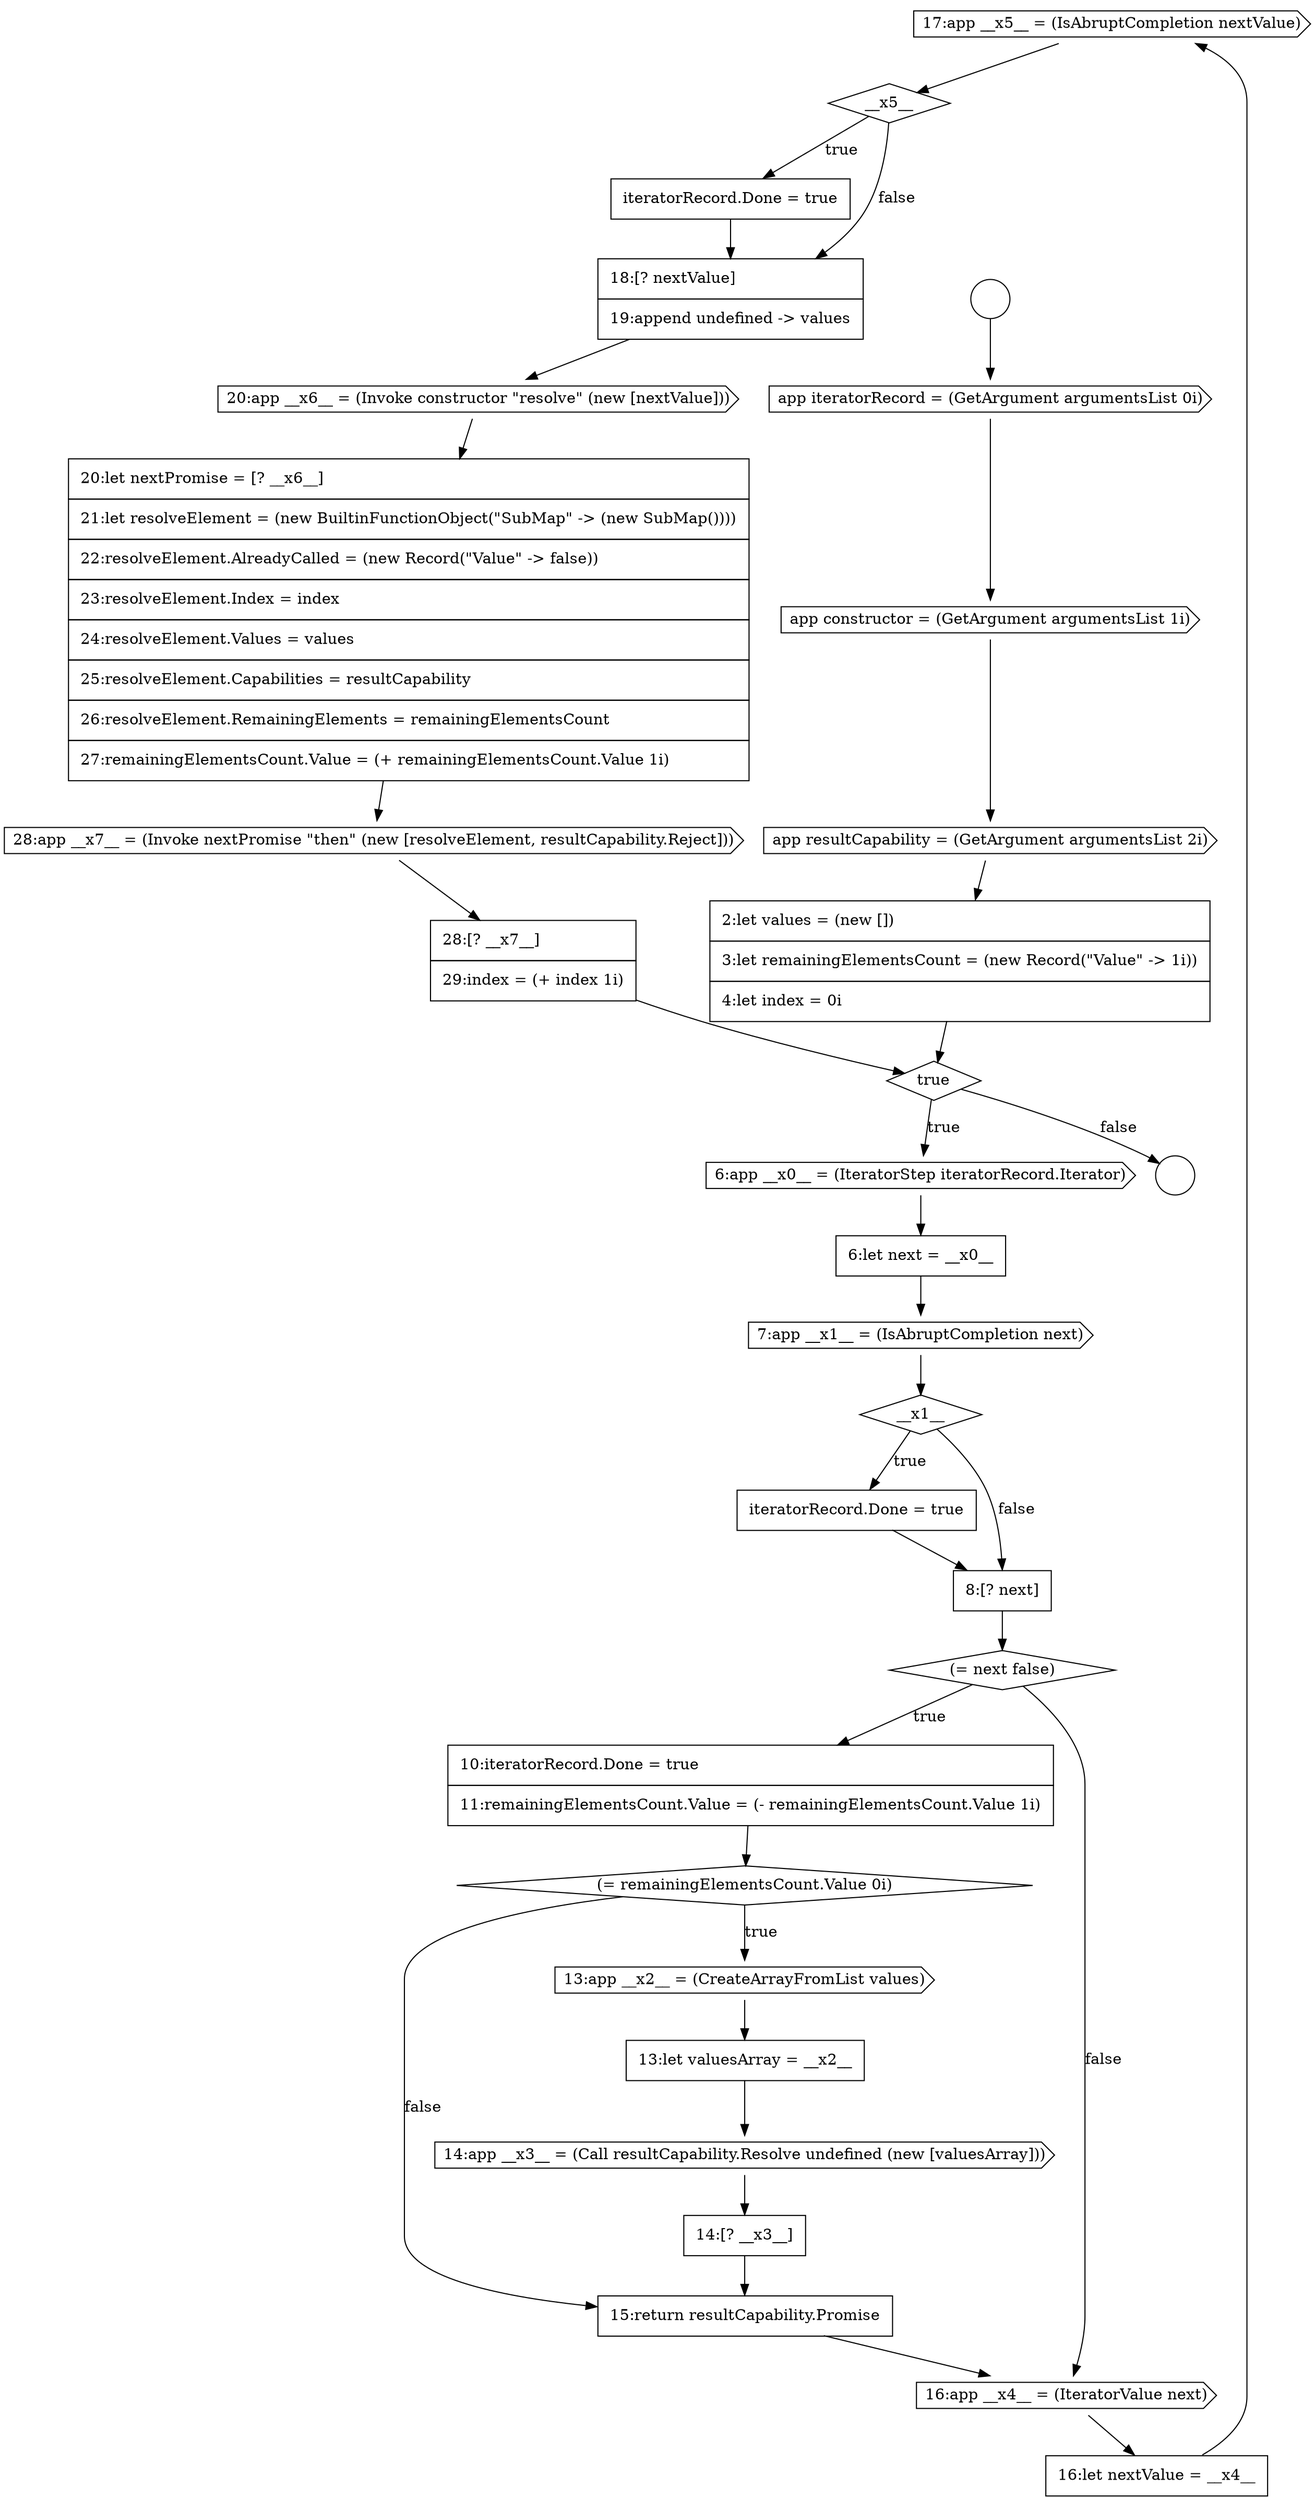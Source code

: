 digraph {
  node15971 [shape=cds, label=<<font color="black">17:app __x5__ = (IsAbruptCompletion nextValue)</font>> color="black" fillcolor="white" style=filled]
  node15954 [shape=diamond, label=<<font color="black">true</font>> color="black" fillcolor="white" style=filled]
  node15975 [shape=cds, label=<<font color="black">20:app __x6__ = (Invoke constructor &quot;resolve&quot; (new [nextValue]))</font>> color="black" fillcolor="white" style=filled]
  node15958 [shape=diamond, label=<<font color="black">__x1__</font>> color="black" fillcolor="white" style=filled]
  node15962 [shape=none, margin=0, label=<<font color="black">
    <table border="0" cellborder="1" cellspacing="0" cellpadding="10">
      <tr><td align="left">10:iteratorRecord.Done = true</td></tr>
      <tr><td align="left">11:remainingElementsCount.Value = (- remainingElementsCount.Value 1i)</td></tr>
    </table>
  </font>> color="black" fillcolor="white" style=filled]
  node15959 [shape=none, margin=0, label=<<font color="black">
    <table border="0" cellborder="1" cellspacing="0" cellpadding="10">
      <tr><td align="left">iteratorRecord.Done = true</td></tr>
    </table>
  </font>> color="black" fillcolor="white" style=filled]
  node15972 [shape=diamond, label=<<font color="black">__x5__</font>> color="black" fillcolor="white" style=filled]
  node15951 [shape=cds, label=<<font color="black">app constructor = (GetArgument argumentsList 1i)</font>> color="black" fillcolor="white" style=filled]
  node15978 [shape=none, margin=0, label=<<font color="black">
    <table border="0" cellborder="1" cellspacing="0" cellpadding="10">
      <tr><td align="left">28:[? __x7__]</td></tr>
      <tr><td align="left">29:index = (+ index 1i)</td></tr>
    </table>
  </font>> color="black" fillcolor="white" style=filled]
  node15960 [shape=none, margin=0, label=<<font color="black">
    <table border="0" cellborder="1" cellspacing="0" cellpadding="10">
      <tr><td align="left">8:[? next]</td></tr>
    </table>
  </font>> color="black" fillcolor="white" style=filled]
  node15956 [shape=none, margin=0, label=<<font color="black">
    <table border="0" cellborder="1" cellspacing="0" cellpadding="10">
      <tr><td align="left">6:let next = __x0__</td></tr>
    </table>
  </font>> color="black" fillcolor="white" style=filled]
  node15969 [shape=cds, label=<<font color="black">16:app __x4__ = (IteratorValue next)</font>> color="black" fillcolor="white" style=filled]
  node15957 [shape=cds, label=<<font color="black">7:app __x1__ = (IsAbruptCompletion next)</font>> color="black" fillcolor="white" style=filled]
  node15964 [shape=cds, label=<<font color="black">13:app __x2__ = (CreateArrayFromList values)</font>> color="black" fillcolor="white" style=filled]
  node15949 [shape=circle label=" " color="black" fillcolor="white" style=filled]
  node15970 [shape=none, margin=0, label=<<font color="black">
    <table border="0" cellborder="1" cellspacing="0" cellpadding="10">
      <tr><td align="left">16:let nextValue = __x4__</td></tr>
    </table>
  </font>> color="black" fillcolor="white" style=filled]
  node15948 [shape=circle label=" " color="black" fillcolor="white" style=filled]
  node15963 [shape=diamond, label=<<font color="black">(= remainingElementsCount.Value 0i)</font>> color="black" fillcolor="white" style=filled]
  node15967 [shape=none, margin=0, label=<<font color="black">
    <table border="0" cellborder="1" cellspacing="0" cellpadding="10">
      <tr><td align="left">14:[? __x3__]</td></tr>
    </table>
  </font>> color="black" fillcolor="white" style=filled]
  node15952 [shape=cds, label=<<font color="black">app resultCapability = (GetArgument argumentsList 2i)</font>> color="black" fillcolor="white" style=filled]
  node15976 [shape=none, margin=0, label=<<font color="black">
    <table border="0" cellborder="1" cellspacing="0" cellpadding="10">
      <tr><td align="left">20:let nextPromise = [? __x6__]</td></tr>
      <tr><td align="left">21:let resolveElement = (new BuiltinFunctionObject(&quot;SubMap&quot; -&gt; (new SubMap())))</td></tr>
      <tr><td align="left">22:resolveElement.AlreadyCalled = (new Record(&quot;Value&quot; -&gt; false))</td></tr>
      <tr><td align="left">23:resolveElement.Index = index</td></tr>
      <tr><td align="left">24:resolveElement.Values = values</td></tr>
      <tr><td align="left">25:resolveElement.Capabilities = resultCapability</td></tr>
      <tr><td align="left">26:resolveElement.RemainingElements = remainingElementsCount</td></tr>
      <tr><td align="left">27:remainingElementsCount.Value = (+ remainingElementsCount.Value 1i)</td></tr>
    </table>
  </font>> color="black" fillcolor="white" style=filled]
  node15955 [shape=cds, label=<<font color="black">6:app __x0__ = (IteratorStep iteratorRecord.Iterator)</font>> color="black" fillcolor="white" style=filled]
  node15961 [shape=diamond, label=<<font color="black">(= next false)</font>> color="black" fillcolor="white" style=filled]
  node15968 [shape=none, margin=0, label=<<font color="black">
    <table border="0" cellborder="1" cellspacing="0" cellpadding="10">
      <tr><td align="left">15:return resultCapability.Promise</td></tr>
    </table>
  </font>> color="black" fillcolor="white" style=filled]
  node15966 [shape=cds, label=<<font color="black">14:app __x3__ = (Call resultCapability.Resolve undefined (new [valuesArray]))</font>> color="black" fillcolor="white" style=filled]
  node15965 [shape=none, margin=0, label=<<font color="black">
    <table border="0" cellborder="1" cellspacing="0" cellpadding="10">
      <tr><td align="left">13:let valuesArray = __x2__</td></tr>
    </table>
  </font>> color="black" fillcolor="white" style=filled]
  node15973 [shape=none, margin=0, label=<<font color="black">
    <table border="0" cellborder="1" cellspacing="0" cellpadding="10">
      <tr><td align="left">iteratorRecord.Done = true</td></tr>
    </table>
  </font>> color="black" fillcolor="white" style=filled]
  node15950 [shape=cds, label=<<font color="black">app iteratorRecord = (GetArgument argumentsList 0i)</font>> color="black" fillcolor="white" style=filled]
  node15977 [shape=cds, label=<<font color="black">28:app __x7__ = (Invoke nextPromise &quot;then&quot; (new [resolveElement, resultCapability.Reject]))</font>> color="black" fillcolor="white" style=filled]
  node15974 [shape=none, margin=0, label=<<font color="black">
    <table border="0" cellborder="1" cellspacing="0" cellpadding="10">
      <tr><td align="left">18:[? nextValue]</td></tr>
      <tr><td align="left">19:append undefined -&gt; values</td></tr>
    </table>
  </font>> color="black" fillcolor="white" style=filled]
  node15953 [shape=none, margin=0, label=<<font color="black">
    <table border="0" cellborder="1" cellspacing="0" cellpadding="10">
      <tr><td align="left">2:let values = (new [])</td></tr>
      <tr><td align="left">3:let remainingElementsCount = (new Record(&quot;Value&quot; -&gt; 1i))</td></tr>
      <tr><td align="left">4:let index = 0i</td></tr>
    </table>
  </font>> color="black" fillcolor="white" style=filled]
  node15954 -> node15955 [label=<<font color="black">true</font>> color="black"]
  node15954 -> node15949 [label=<<font color="black">false</font>> color="black"]
  node15966 -> node15967 [ color="black"]
  node15951 -> node15952 [ color="black"]
  node15976 -> node15977 [ color="black"]
  node15973 -> node15974 [ color="black"]
  node15952 -> node15953 [ color="black"]
  node15953 -> node15954 [ color="black"]
  node15959 -> node15960 [ color="black"]
  node15974 -> node15975 [ color="black"]
  node15968 -> node15969 [ color="black"]
  node15967 -> node15968 [ color="black"]
  node15962 -> node15963 [ color="black"]
  node15958 -> node15959 [label=<<font color="black">true</font>> color="black"]
  node15958 -> node15960 [label=<<font color="black">false</font>> color="black"]
  node15955 -> node15956 [ color="black"]
  node15964 -> node15965 [ color="black"]
  node15971 -> node15972 [ color="black"]
  node15970 -> node15971 [ color="black"]
  node15978 -> node15954 [ color="black"]
  node15950 -> node15951 [ color="black"]
  node15965 -> node15966 [ color="black"]
  node15960 -> node15961 [ color="black"]
  node15975 -> node15976 [ color="black"]
  node15961 -> node15962 [label=<<font color="black">true</font>> color="black"]
  node15961 -> node15969 [label=<<font color="black">false</font>> color="black"]
  node15948 -> node15950 [ color="black"]
  node15977 -> node15978 [ color="black"]
  node15956 -> node15957 [ color="black"]
  node15969 -> node15970 [ color="black"]
  node15963 -> node15964 [label=<<font color="black">true</font>> color="black"]
  node15963 -> node15968 [label=<<font color="black">false</font>> color="black"]
  node15957 -> node15958 [ color="black"]
  node15972 -> node15973 [label=<<font color="black">true</font>> color="black"]
  node15972 -> node15974 [label=<<font color="black">false</font>> color="black"]
}
